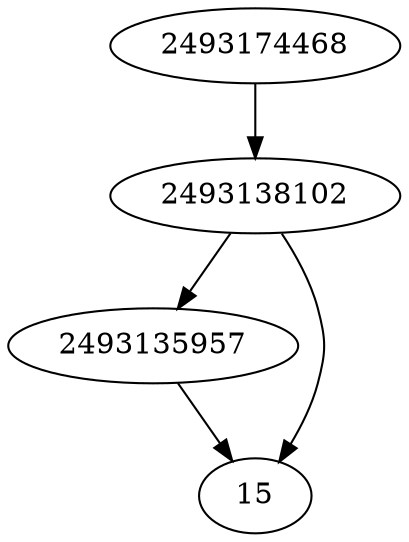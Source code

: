 strict digraph  {
2493174468;
2493135957;
2493138102;
15;
2493174468 -> 2493138102;
2493135957 -> 15;
2493138102 -> 2493135957;
2493138102 -> 15;
}
